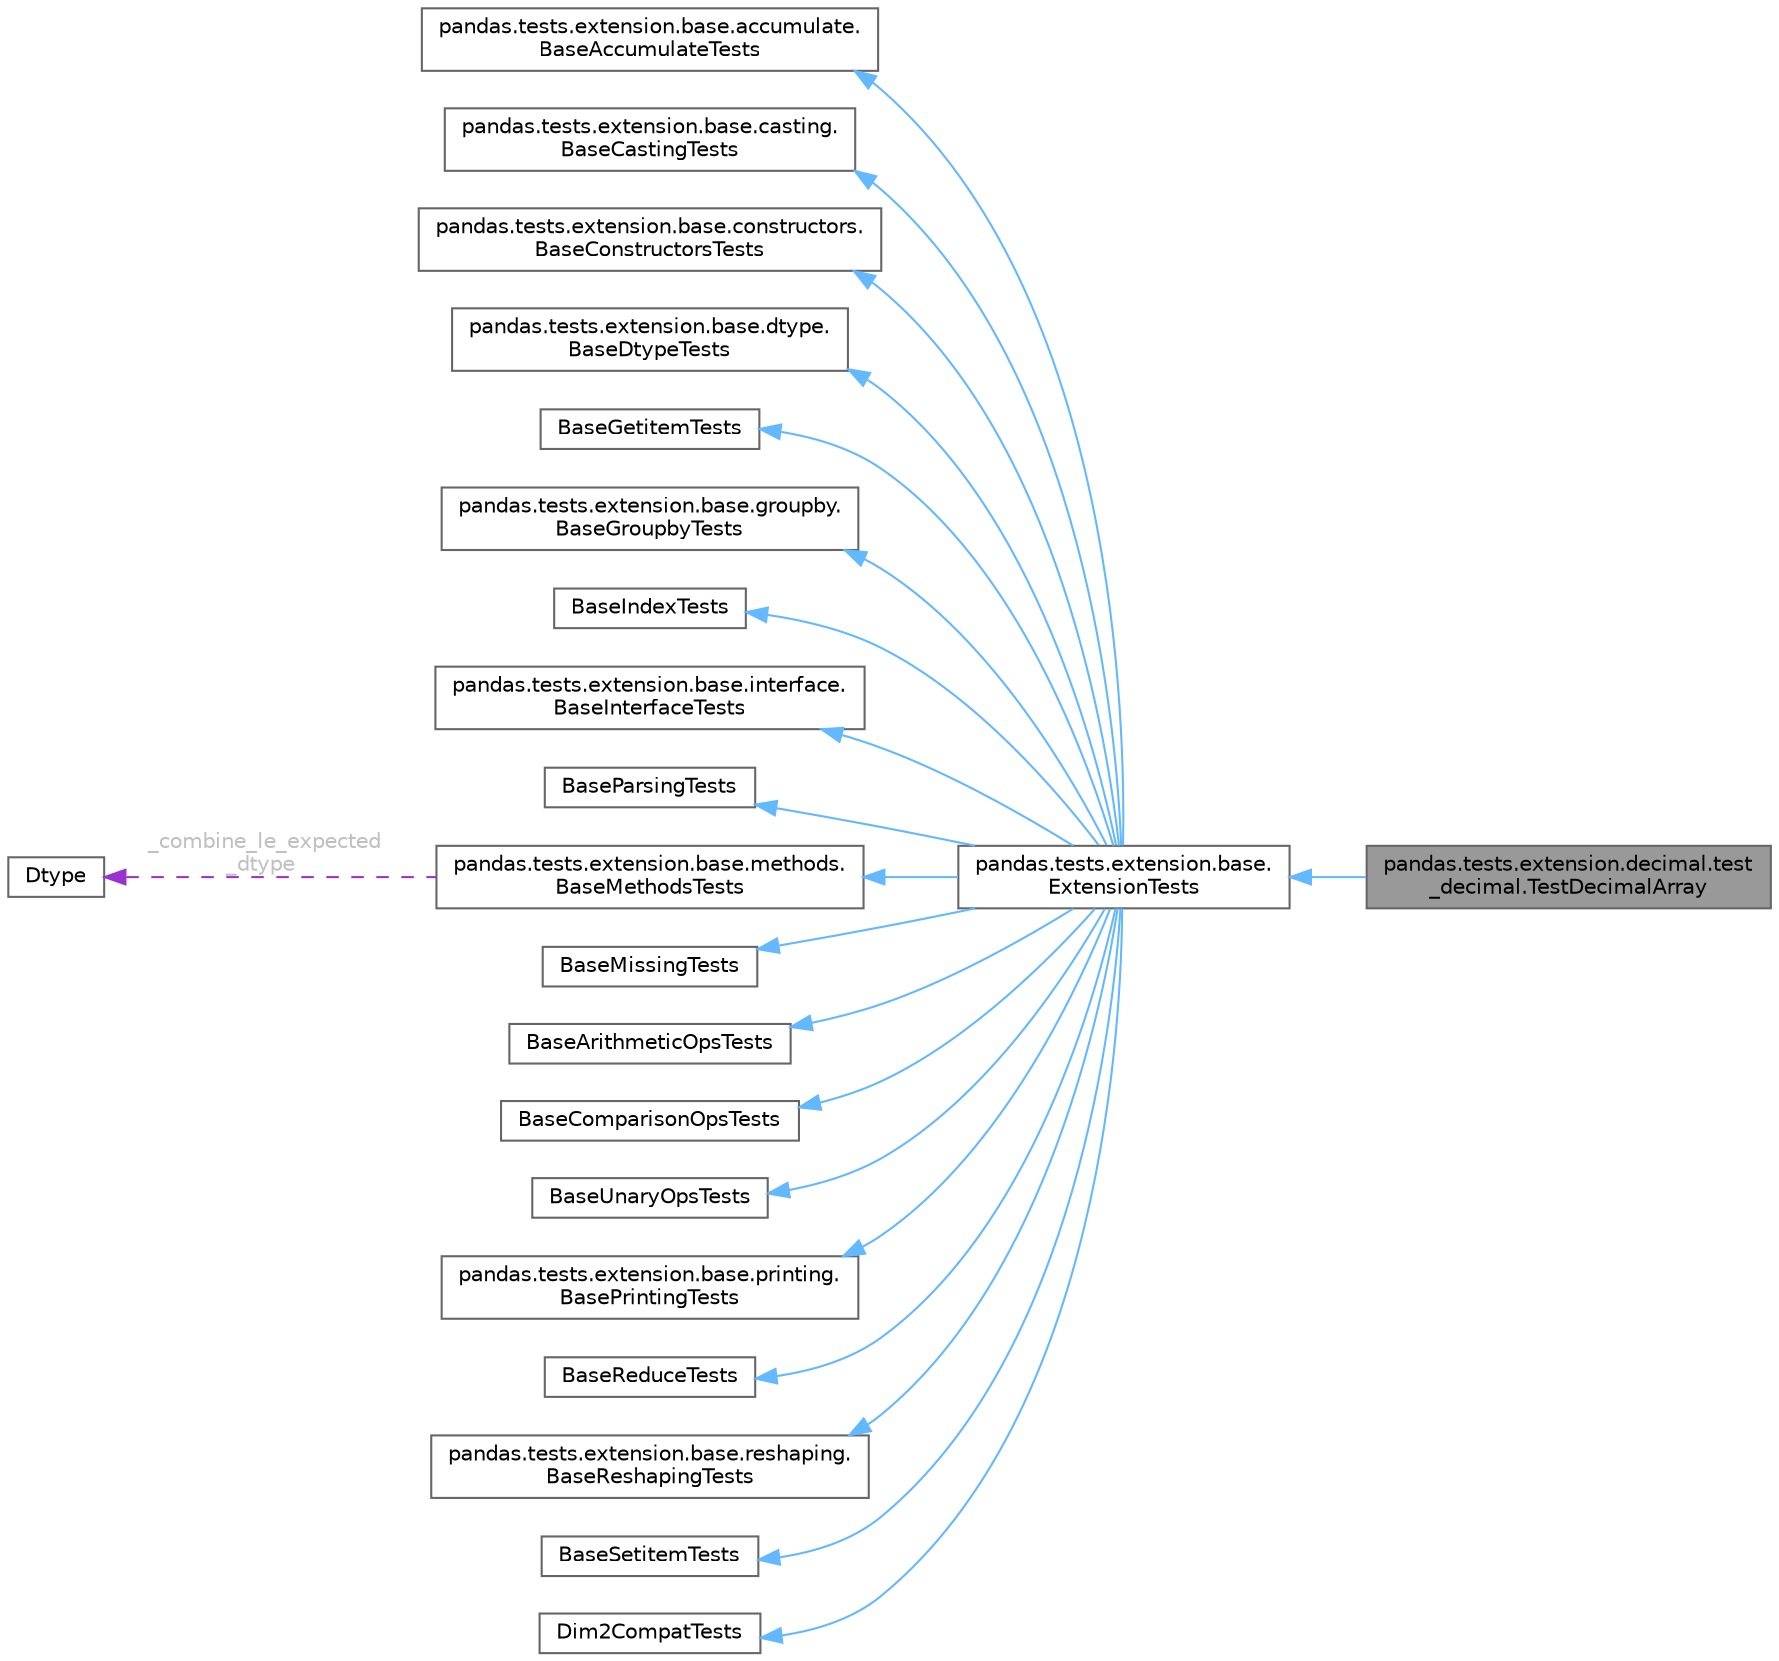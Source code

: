 digraph "pandas.tests.extension.decimal.test_decimal.TestDecimalArray"
{
 // LATEX_PDF_SIZE
  bgcolor="transparent";
  edge [fontname=Helvetica,fontsize=10,labelfontname=Helvetica,labelfontsize=10];
  node [fontname=Helvetica,fontsize=10,shape=box,height=0.2,width=0.4];
  rankdir="LR";
  Node1 [id="Node000001",label="pandas.tests.extension.decimal.test\l_decimal.TestDecimalArray",height=0.2,width=0.4,color="gray40", fillcolor="grey60", style="filled", fontcolor="black",tooltip=" "];
  Node2 -> Node1 [id="edge22_Node000001_Node000002",dir="back",color="steelblue1",style="solid",tooltip=" "];
  Node2 [id="Node000002",label="pandas.tests.extension.base.\lExtensionTests",height=0.2,width=0.4,color="gray40", fillcolor="white", style="filled",URL="$classpandas_1_1tests_1_1extension_1_1base_1_1ExtensionTests.html",tooltip=" "];
  Node3 -> Node2 [id="edge23_Node000002_Node000003",dir="back",color="steelblue1",style="solid",tooltip=" "];
  Node3 [id="Node000003",label="pandas.tests.extension.base.accumulate.\lBaseAccumulateTests",height=0.2,width=0.4,color="gray40", fillcolor="white", style="filled",URL="$classpandas_1_1tests_1_1extension_1_1base_1_1accumulate_1_1BaseAccumulateTests.html",tooltip=" "];
  Node4 -> Node2 [id="edge24_Node000002_Node000004",dir="back",color="steelblue1",style="solid",tooltip=" "];
  Node4 [id="Node000004",label="pandas.tests.extension.base.casting.\lBaseCastingTests",height=0.2,width=0.4,color="gray40", fillcolor="white", style="filled",URL="$classpandas_1_1tests_1_1extension_1_1base_1_1casting_1_1BaseCastingTests.html",tooltip=" "];
  Node5 -> Node2 [id="edge25_Node000002_Node000005",dir="back",color="steelblue1",style="solid",tooltip=" "];
  Node5 [id="Node000005",label="pandas.tests.extension.base.constructors.\lBaseConstructorsTests",height=0.2,width=0.4,color="gray40", fillcolor="white", style="filled",URL="$classpandas_1_1tests_1_1extension_1_1base_1_1constructors_1_1BaseConstructorsTests.html",tooltip=" "];
  Node6 -> Node2 [id="edge26_Node000002_Node000006",dir="back",color="steelblue1",style="solid",tooltip=" "];
  Node6 [id="Node000006",label="pandas.tests.extension.base.dtype.\lBaseDtypeTests",height=0.2,width=0.4,color="gray40", fillcolor="white", style="filled",URL="$classpandas_1_1tests_1_1extension_1_1base_1_1dtype_1_1BaseDtypeTests.html",tooltip=" "];
  Node7 -> Node2 [id="edge27_Node000002_Node000007",dir="back",color="steelblue1",style="solid",tooltip=" "];
  Node7 [id="Node000007",label="BaseGetitemTests",height=0.2,width=0.4,color="gray40", fillcolor="white", style="filled",tooltip=" "];
  Node8 -> Node2 [id="edge28_Node000002_Node000008",dir="back",color="steelblue1",style="solid",tooltip=" "];
  Node8 [id="Node000008",label="pandas.tests.extension.base.groupby.\lBaseGroupbyTests",height=0.2,width=0.4,color="gray40", fillcolor="white", style="filled",URL="$classpandas_1_1tests_1_1extension_1_1base_1_1groupby_1_1BaseGroupbyTests.html",tooltip=" "];
  Node9 -> Node2 [id="edge29_Node000002_Node000009",dir="back",color="steelblue1",style="solid",tooltip=" "];
  Node9 [id="Node000009",label="BaseIndexTests",height=0.2,width=0.4,color="gray40", fillcolor="white", style="filled",tooltip=" "];
  Node10 -> Node2 [id="edge30_Node000002_Node000010",dir="back",color="steelblue1",style="solid",tooltip=" "];
  Node10 [id="Node000010",label="pandas.tests.extension.base.interface.\lBaseInterfaceTests",height=0.2,width=0.4,color="gray40", fillcolor="white", style="filled",URL="$classpandas_1_1tests_1_1extension_1_1base_1_1interface_1_1BaseInterfaceTests.html",tooltip=" "];
  Node11 -> Node2 [id="edge31_Node000002_Node000011",dir="back",color="steelblue1",style="solid",tooltip=" "];
  Node11 [id="Node000011",label="BaseParsingTests",height=0.2,width=0.4,color="gray40", fillcolor="white", style="filled",tooltip=" "];
  Node12 -> Node2 [id="edge32_Node000002_Node000012",dir="back",color="steelblue1",style="solid",tooltip=" "];
  Node12 [id="Node000012",label="pandas.tests.extension.base.methods.\lBaseMethodsTests",height=0.2,width=0.4,color="gray40", fillcolor="white", style="filled",URL="$classpandas_1_1tests_1_1extension_1_1base_1_1methods_1_1BaseMethodsTests.html",tooltip=" "];
  Node13 -> Node12 [id="edge33_Node000012_Node000013",dir="back",color="darkorchid3",style="dashed",tooltip=" ",label=" _combine_le_expected\l_dtype",fontcolor="grey" ];
  Node13 [id="Node000013",label="Dtype",height=0.2,width=0.4,color="gray40", fillcolor="white", style="filled",tooltip=" "];
  Node14 -> Node2 [id="edge34_Node000002_Node000014",dir="back",color="steelblue1",style="solid",tooltip=" "];
  Node14 [id="Node000014",label="BaseMissingTests",height=0.2,width=0.4,color="gray40", fillcolor="white", style="filled",tooltip=" "];
  Node15 -> Node2 [id="edge35_Node000002_Node000015",dir="back",color="steelblue1",style="solid",tooltip=" "];
  Node15 [id="Node000015",label="BaseArithmeticOpsTests",height=0.2,width=0.4,color="gray40", fillcolor="white", style="filled",tooltip=" "];
  Node16 -> Node2 [id="edge36_Node000002_Node000016",dir="back",color="steelblue1",style="solid",tooltip=" "];
  Node16 [id="Node000016",label="BaseComparisonOpsTests",height=0.2,width=0.4,color="gray40", fillcolor="white", style="filled",tooltip=" "];
  Node17 -> Node2 [id="edge37_Node000002_Node000017",dir="back",color="steelblue1",style="solid",tooltip=" "];
  Node17 [id="Node000017",label="BaseUnaryOpsTests",height=0.2,width=0.4,color="gray40", fillcolor="white", style="filled",tooltip=" "];
  Node18 -> Node2 [id="edge38_Node000002_Node000018",dir="back",color="steelblue1",style="solid",tooltip=" "];
  Node18 [id="Node000018",label="pandas.tests.extension.base.printing.\lBasePrintingTests",height=0.2,width=0.4,color="gray40", fillcolor="white", style="filled",URL="$classpandas_1_1tests_1_1extension_1_1base_1_1printing_1_1BasePrintingTests.html",tooltip=" "];
  Node19 -> Node2 [id="edge39_Node000002_Node000019",dir="back",color="steelblue1",style="solid",tooltip=" "];
  Node19 [id="Node000019",label="BaseReduceTests",height=0.2,width=0.4,color="gray40", fillcolor="white", style="filled",tooltip=" "];
  Node20 -> Node2 [id="edge40_Node000002_Node000020",dir="back",color="steelblue1",style="solid",tooltip=" "];
  Node20 [id="Node000020",label="pandas.tests.extension.base.reshaping.\lBaseReshapingTests",height=0.2,width=0.4,color="gray40", fillcolor="white", style="filled",URL="$classpandas_1_1tests_1_1extension_1_1base_1_1reshaping_1_1BaseReshapingTests.html",tooltip=" "];
  Node21 -> Node2 [id="edge41_Node000002_Node000021",dir="back",color="steelblue1",style="solid",tooltip=" "];
  Node21 [id="Node000021",label="BaseSetitemTests",height=0.2,width=0.4,color="gray40", fillcolor="white", style="filled",tooltip=" "];
  Node22 -> Node2 [id="edge42_Node000002_Node000022",dir="back",color="steelblue1",style="solid",tooltip=" "];
  Node22 [id="Node000022",label="Dim2CompatTests",height=0.2,width=0.4,color="gray40", fillcolor="white", style="filled",tooltip=" "];
}
